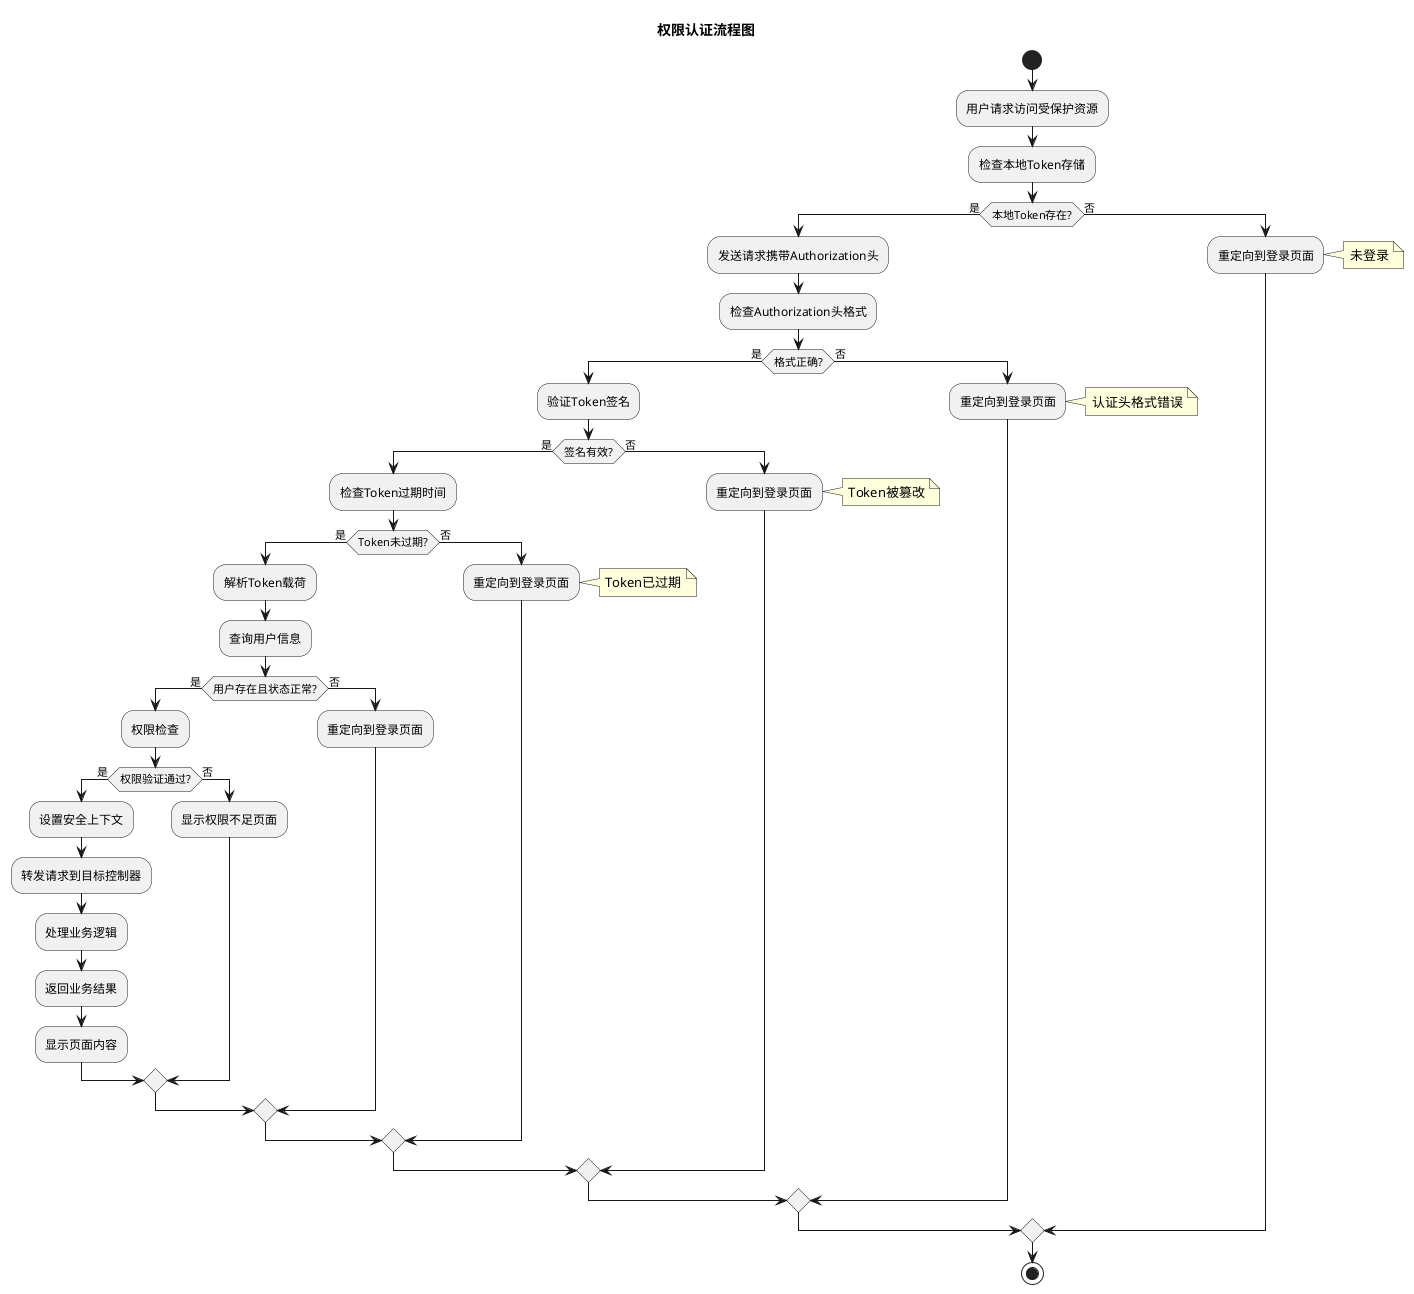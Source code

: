 @startuml 权限认证流程图
title 权限认证流程图

start

:用户请求访问受保护资源;
:检查本地Token存储;

if (本地Token存在?) then (是)
    :发送请求携带Authorization头;
    :检查Authorization头格式;
    
    if (格式正确?) then (是)
        :验证Token签名;
        
        if (签名有效?) then (是)
            :检查Token过期时间;
            
            if (Token未过期?) then (是)
                :解析Token载荷;
                :查询用户信息;
                
                if (用户存在且状态正常?) then (是)
                    :权限检查;
                    
                    if (权限验证通过?) then (是)
                        :设置安全上下文;
                        :转发请求到目标控制器;
                        :处理业务逻辑;
                        :返回业务结果;
                        :显示页面内容;
                    else (否)
                        :显示权限不足页面;
                    endif
                else (否)
                    :重定向到登录页面;
                endif
            else (否)
                :重定向到登录页面;
                note right: Token已过期
            endif
        else (否)
            :重定向到登录页面;
            note right: Token被篡改
        endif
    else (否)
        :重定向到登录页面;
        note right: 认证头格式错误
    endif
else (否)
    :重定向到登录页面;
    note right: 未登录
endif

stop

@enduml 
